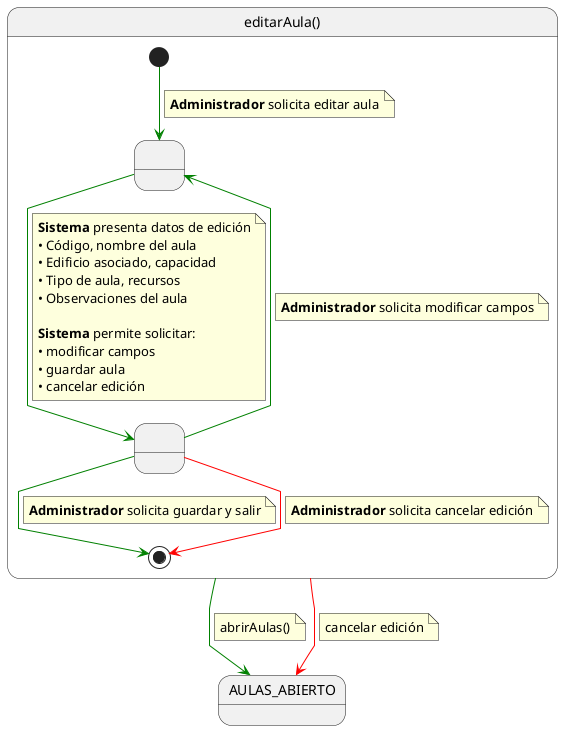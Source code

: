 @startuml editarAula

skinparam linetype polyline

state editarAula as "editarAula()" {

    state " " as EditandoDatos
    state " " as GuardandoDatos 

    [*] -[#green]-> EditandoDatos 
    note on link
    <b>Administrador</b> solicita editar aula
    end note    
    
    EditandoDatos -[#green]-> GuardandoDatos
    note on link
    <b>Sistema</b> presenta datos de edición
    • Código, nombre del aula
    • Edificio asociado, capacidad
    • Tipo de aula, recursos
    • Observaciones del aula
    
    <b>Sistema</b> permite solicitar:
    • modificar campos
    • guardar aula
    • cancelar edición
    end note
    
    GuardandoDatos -[#green]-> EditandoDatos
    note on link
    <b>Administrador</b> solicita modificar campos
    end note
    
    GuardandoDatos -[#green]-> [*]
    note on link
    <b>Administrador</b> solicita guardar y salir
    end note

    GuardandoDatos -[#red]-> [*]
    note on link
    <b>Administrador</b> solicita cancelar edición
    end note

}

editarAula -[#green]-> AULAS_ABIERTO
note on link
abrirAulas()
end note

editarAula -[#red]-> AULAS_ABIERTO
note on link
cancelar edición
end note

@enduml